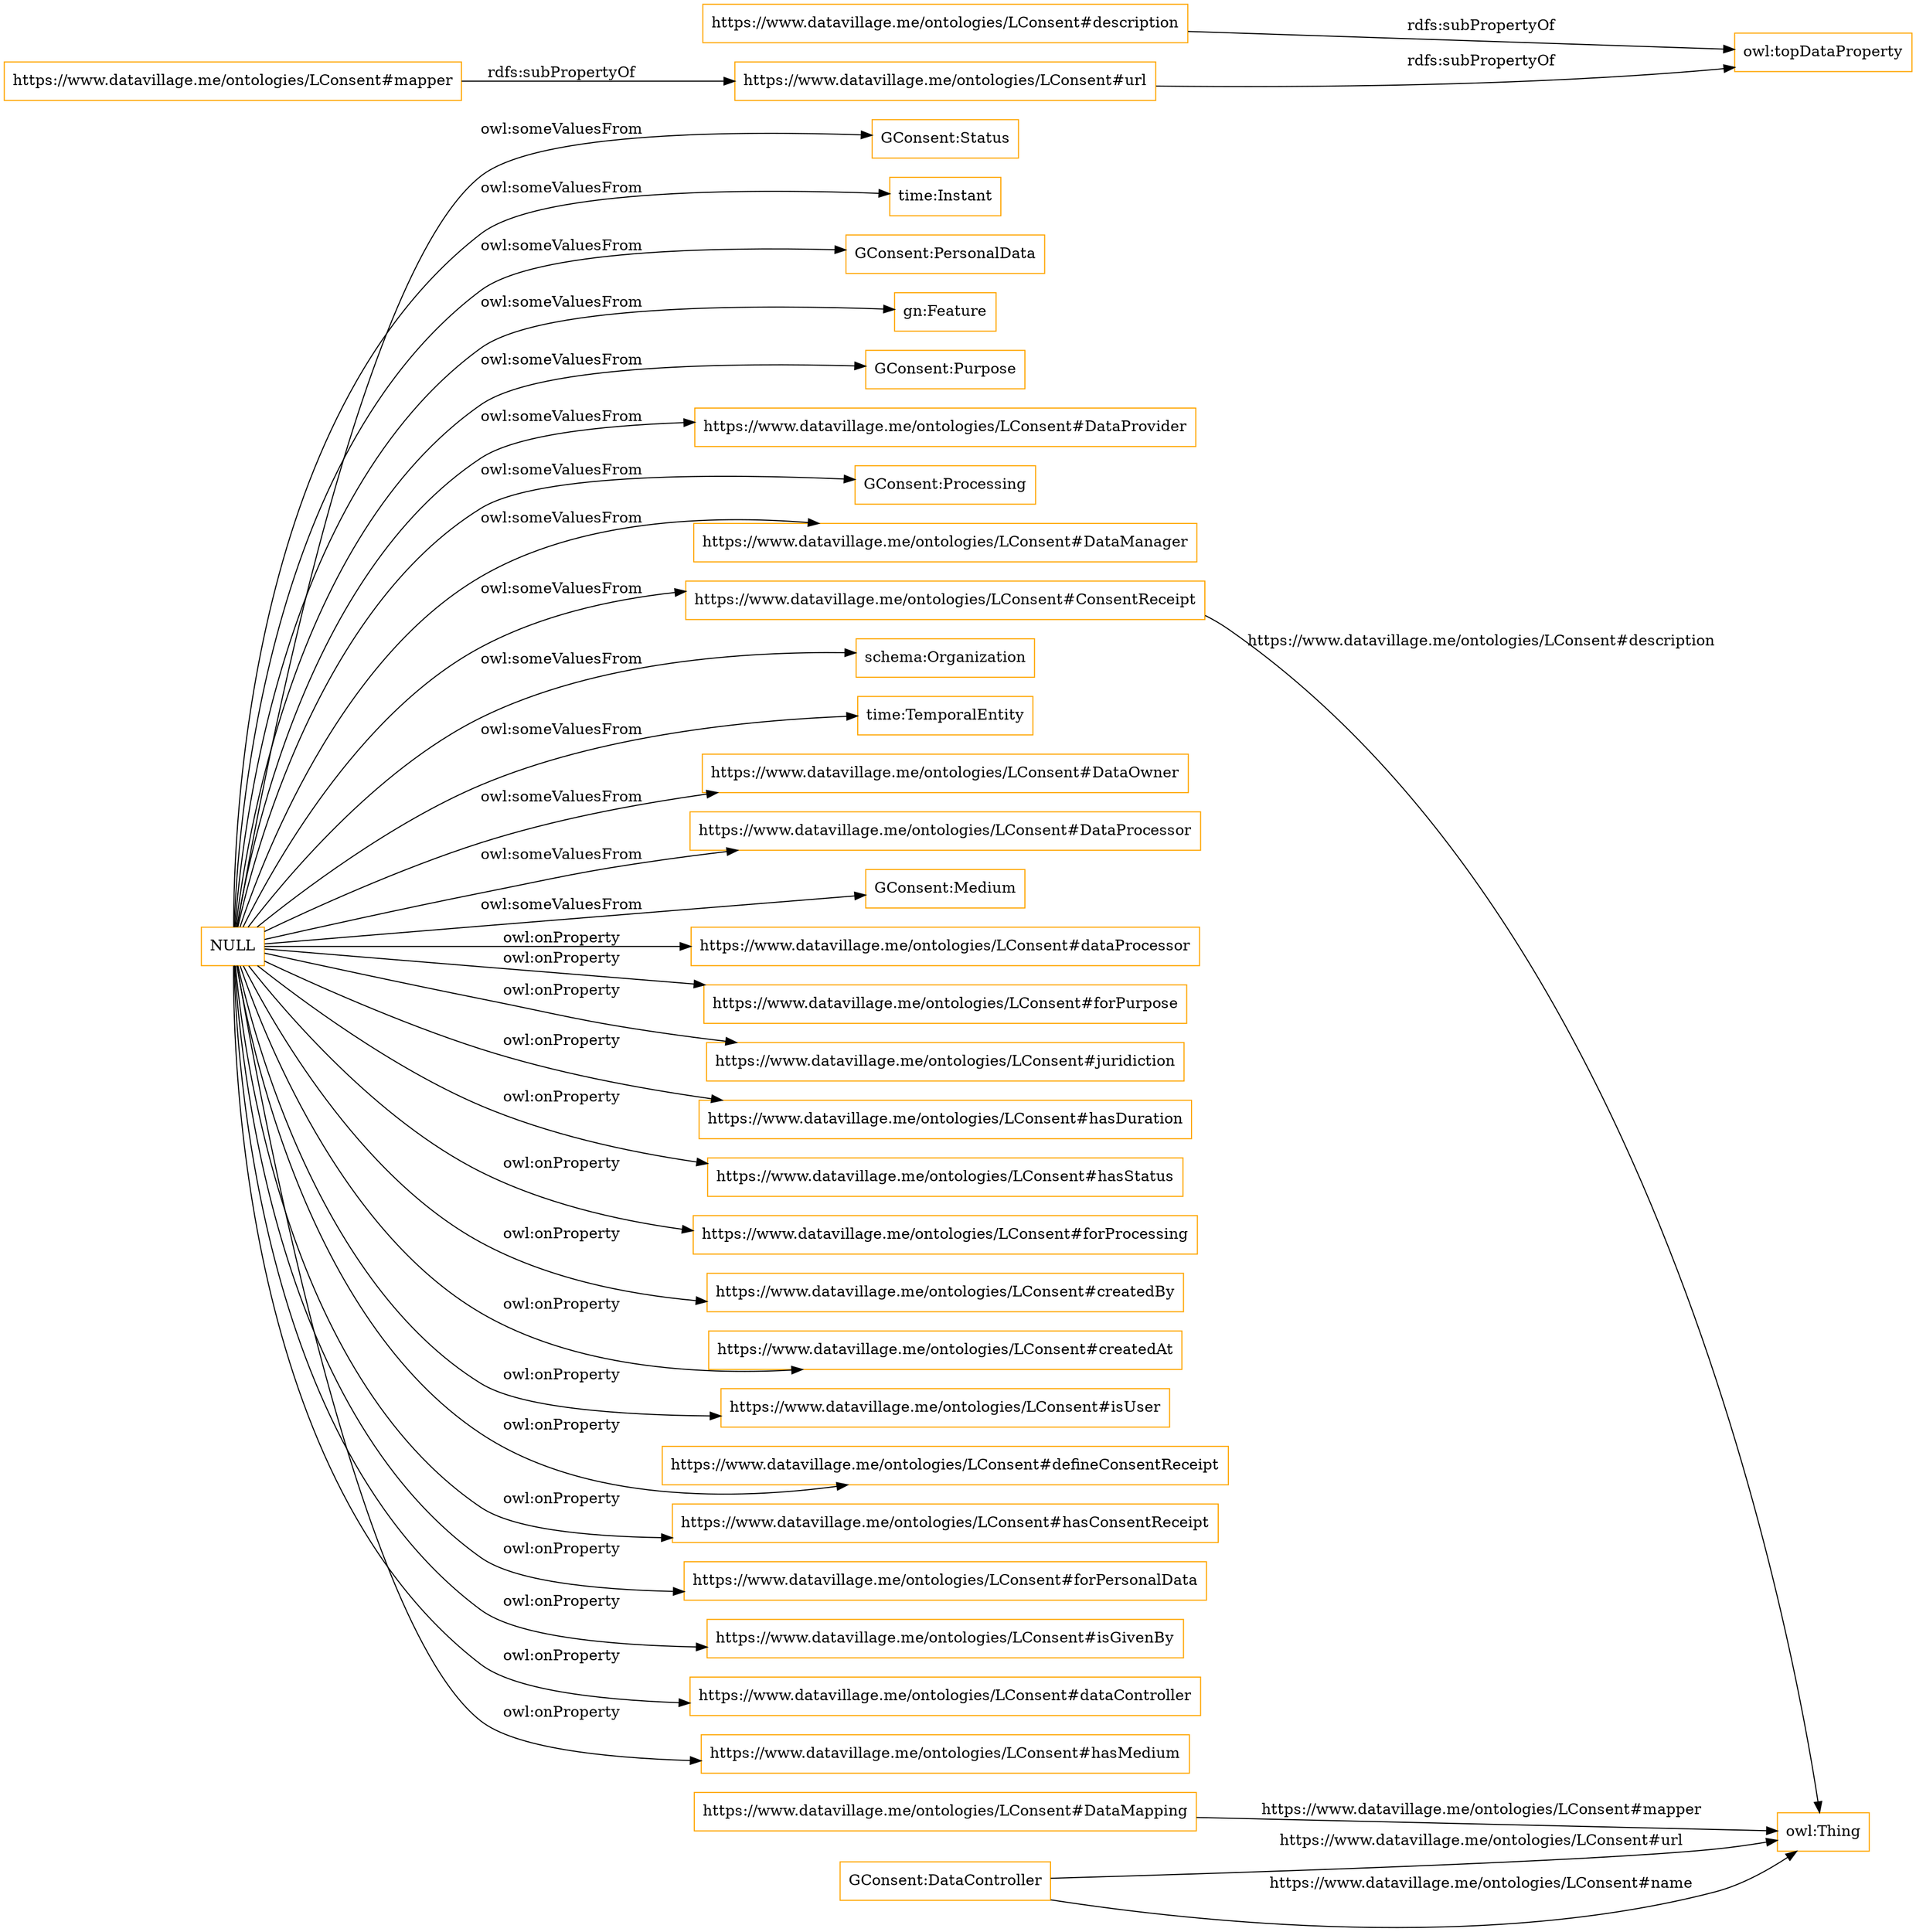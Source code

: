 digraph ar2dtool_diagram { 
rankdir=LR;
size="1501"
node [shape = rectangle, color="orange"]; "GConsent:Status" "time:Instant" "GConsent:PersonalData" "gn:Feature" "GConsent:Purpose" "https://www.datavillage.me/ontologies/LConsent#DataProvider" "GConsent:Processing" "https://www.datavillage.me/ontologies/LConsent#DataManager" "https://www.datavillage.me/ontologies/LConsent#ConsentReceipt" "schema:Organization" "time:TemporalEntity" "https://www.datavillage.me/ontologies/LConsent#DataMapping" "GConsent:DataController" "https://www.datavillage.me/ontologies/LConsent#DataOwner" "https://www.datavillage.me/ontologies/LConsent#DataProcessor" "GConsent:Medium" ; /*classes style*/
	"https://www.datavillage.me/ontologies/LConsent#description" -> "owl:topDataProperty" [ label = "rdfs:subPropertyOf" ];
	"https://www.datavillage.me/ontologies/LConsent#mapper" -> "https://www.datavillage.me/ontologies/LConsent#url" [ label = "rdfs:subPropertyOf" ];
	"NULL" -> "https://www.datavillage.me/ontologies/LConsent#dataProcessor" [ label = "owl:onProperty" ];
	"NULL" -> "gn:Feature" [ label = "owl:someValuesFrom" ];
	"NULL" -> "https://www.datavillage.me/ontologies/LConsent#forPurpose" [ label = "owl:onProperty" ];
	"NULL" -> "GConsent:Status" [ label = "owl:someValuesFrom" ];
	"NULL" -> "https://www.datavillage.me/ontologies/LConsent#juridiction" [ label = "owl:onProperty" ];
	"NULL" -> "https://www.datavillage.me/ontologies/LConsent#DataOwner" [ label = "owl:someValuesFrom" ];
	"NULL" -> "https://www.datavillage.me/ontologies/LConsent#hasDuration" [ label = "owl:onProperty" ];
	"NULL" -> "https://www.datavillage.me/ontologies/LConsent#hasStatus" [ label = "owl:onProperty" ];
	"NULL" -> "https://www.datavillage.me/ontologies/LConsent#DataManager" [ label = "owl:someValuesFrom" ];
	"NULL" -> "https://www.datavillage.me/ontologies/LConsent#forProcessing" [ label = "owl:onProperty" ];
	"NULL" -> "https://www.datavillage.me/ontologies/LConsent#DataProcessor" [ label = "owl:someValuesFrom" ];
	"NULL" -> "https://www.datavillage.me/ontologies/LConsent#createdBy" [ label = "owl:onProperty" ];
	"NULL" -> "time:Instant" [ label = "owl:someValuesFrom" ];
	"NULL" -> "https://www.datavillage.me/ontologies/LConsent#createdAt" [ label = "owl:onProperty" ];
	"NULL" -> "https://www.datavillage.me/ontologies/LConsent#ConsentReceipt" [ label = "owl:someValuesFrom" ];
	"NULL" -> "https://www.datavillage.me/ontologies/LConsent#isUser" [ label = "owl:onProperty" ];
	"NULL" -> "https://www.datavillage.me/ontologies/LConsent#defineConsentReceipt" [ label = "owl:onProperty" ];
	"NULL" -> "schema:Organization" [ label = "owl:someValuesFrom" ];
	"NULL" -> "https://www.datavillage.me/ontologies/LConsent#hasConsentReceipt" [ label = "owl:onProperty" ];
	"NULL" -> "https://www.datavillage.me/ontologies/LConsent#forPersonalData" [ label = "owl:onProperty" ];
	"NULL" -> "GConsent:Medium" [ label = "owl:someValuesFrom" ];
	"NULL" -> "https://www.datavillage.me/ontologies/LConsent#isGivenBy" [ label = "owl:onProperty" ];
	"NULL" -> "time:TemporalEntity" [ label = "owl:someValuesFrom" ];
	"NULL" -> "GConsent:PersonalData" [ label = "owl:someValuesFrom" ];
	"NULL" -> "GConsent:Processing" [ label = "owl:someValuesFrom" ];
	"NULL" -> "https://www.datavillage.me/ontologies/LConsent#dataController" [ label = "owl:onProperty" ];
	"NULL" -> "https://www.datavillage.me/ontologies/LConsent#DataProvider" [ label = "owl:someValuesFrom" ];
	"NULL" -> "https://www.datavillage.me/ontologies/LConsent#hasMedium" [ label = "owl:onProperty" ];
	"NULL" -> "GConsent:Purpose" [ label = "owl:someValuesFrom" ];
	"https://www.datavillage.me/ontologies/LConsent#url" -> "owl:topDataProperty" [ label = "rdfs:subPropertyOf" ];
	"GConsent:DataController" -> "owl:Thing" [ label = "https://www.datavillage.me/ontologies/LConsent#url" ];
	"GConsent:DataController" -> "owl:Thing" [ label = "https://www.datavillage.me/ontologies/LConsent#name" ];
	"https://www.datavillage.me/ontologies/LConsent#DataMapping" -> "owl:Thing" [ label = "https://www.datavillage.me/ontologies/LConsent#mapper" ];
	"https://www.datavillage.me/ontologies/LConsent#ConsentReceipt" -> "owl:Thing" [ label = "https://www.datavillage.me/ontologies/LConsent#description" ];

}
